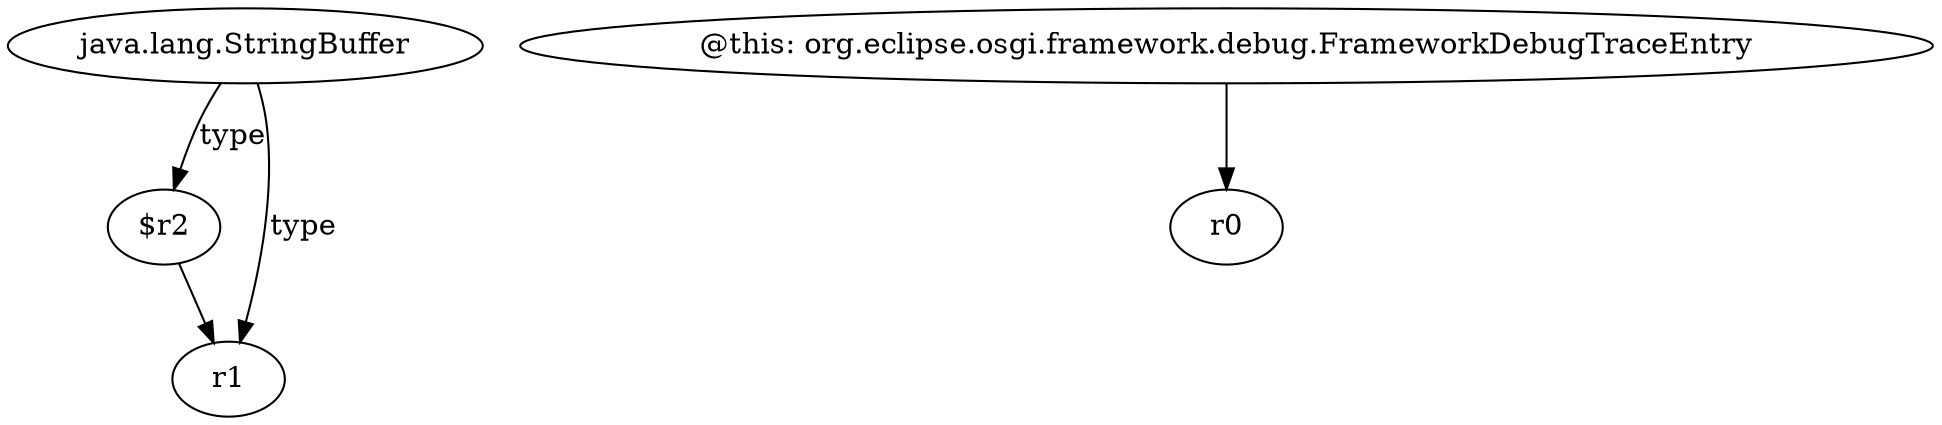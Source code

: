 digraph g {
0[label="$r2"]
1[label="r1"]
0->1[label=""]
2[label="java.lang.StringBuffer"]
2->0[label="type"]
3[label="@this: org.eclipse.osgi.framework.debug.FrameworkDebugTraceEntry"]
4[label="r0"]
3->4[label=""]
2->1[label="type"]
}